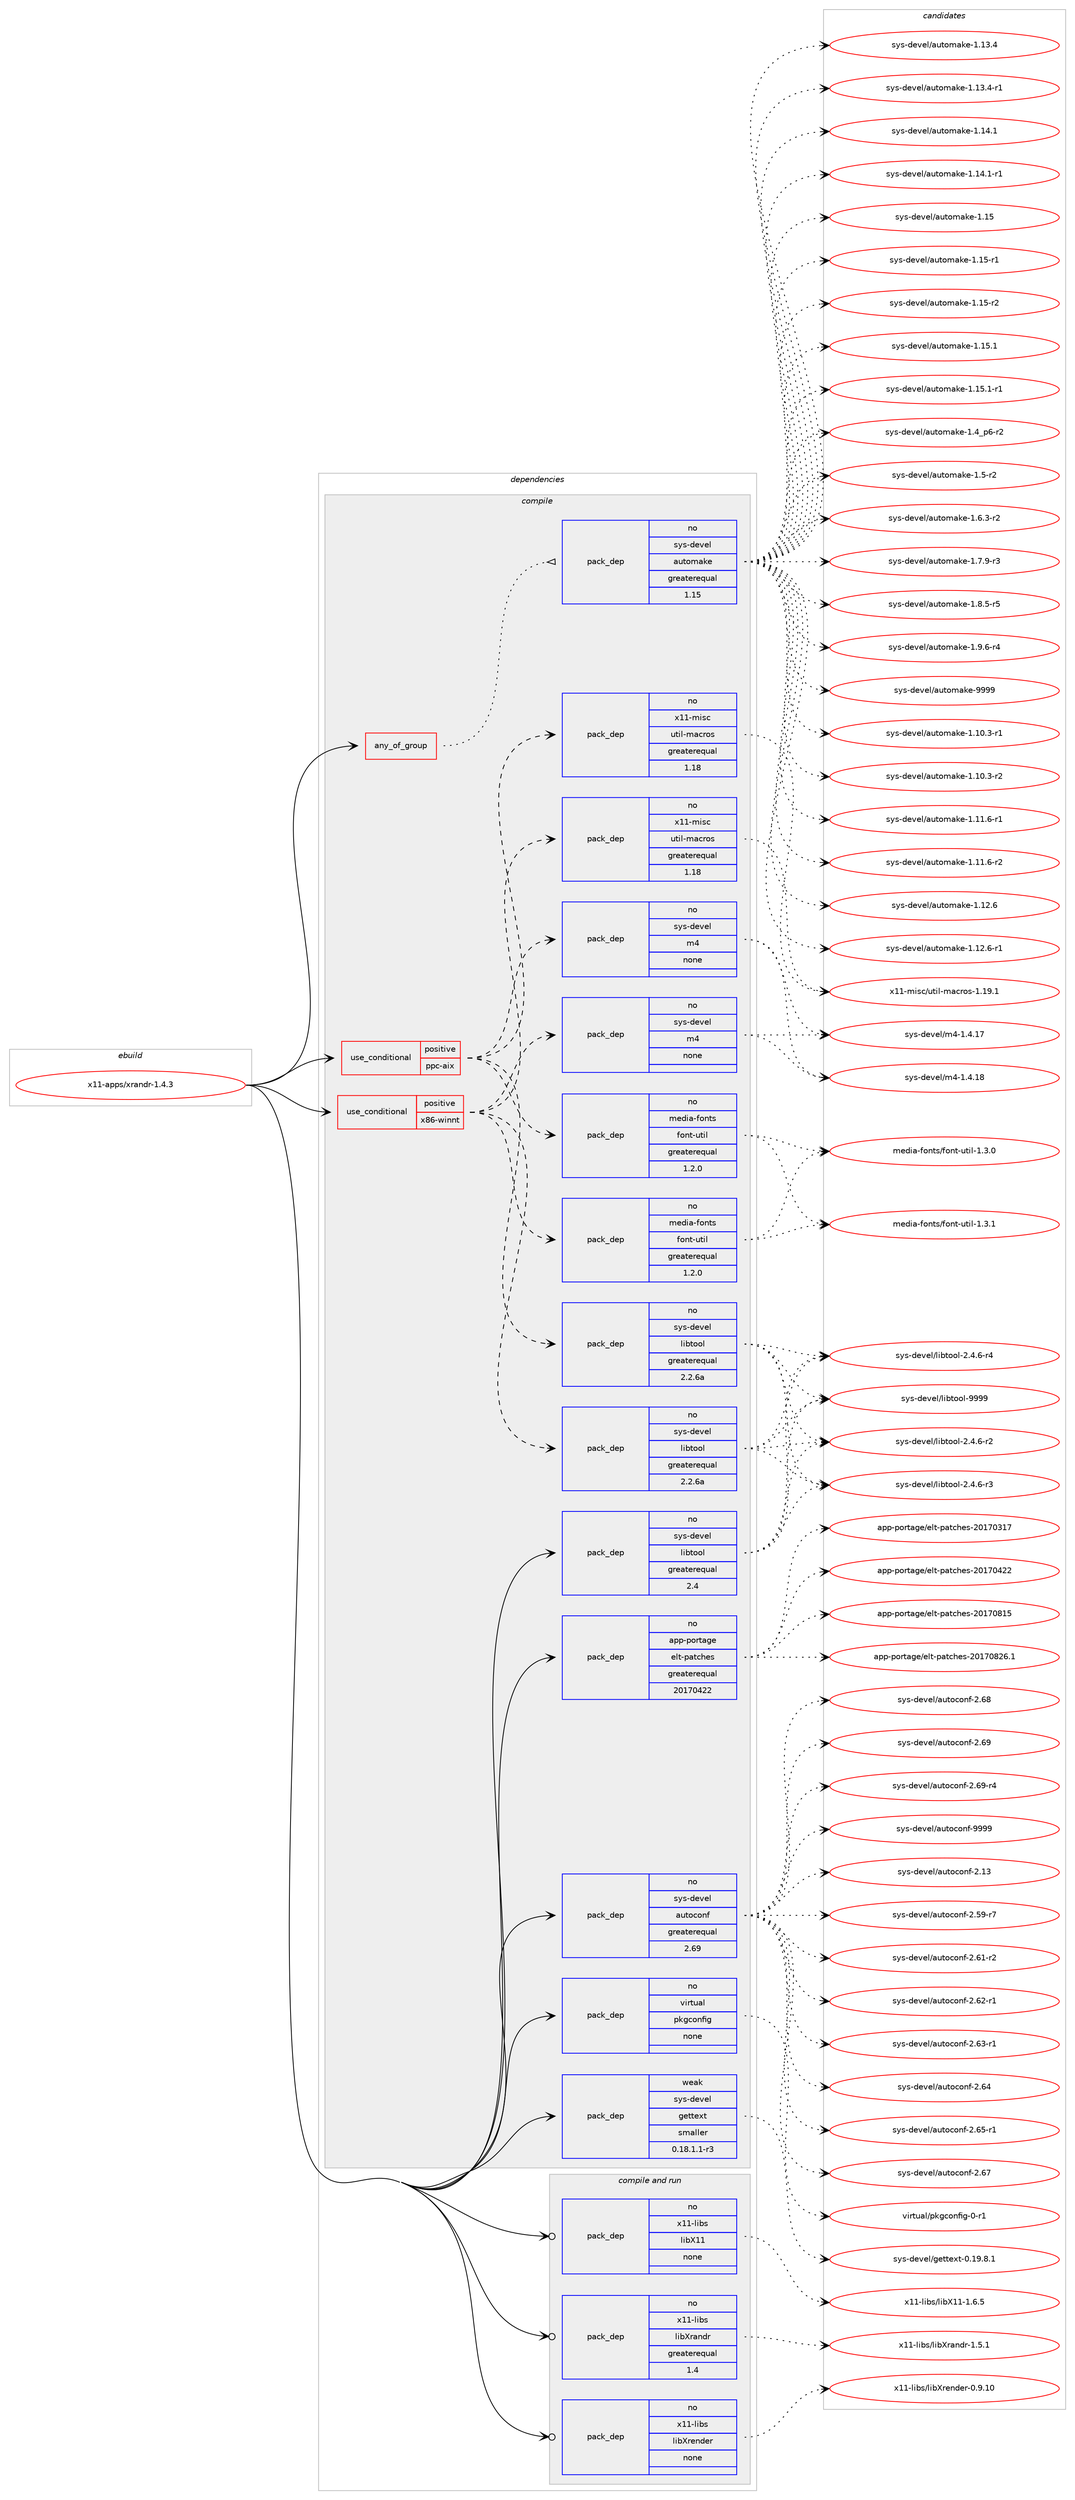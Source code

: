 digraph prolog {

# *************
# Graph options
# *************

newrank=true;
concentrate=true;
compound=true;
graph [rankdir=LR,fontname=Helvetica,fontsize=10,ranksep=1.5];#, ranksep=2.5, nodesep=0.2];
edge  [arrowhead=vee];
node  [fontname=Helvetica,fontsize=10];

# **********
# The ebuild
# **********

subgraph cluster_leftcol {
color=gray;
rank=same;
label=<<i>ebuild</i>>;
id [label="x11-apps/xrandr-1.4.3", color=red, width=4, href="../x11-apps/xrandr-1.4.3.svg"];
}

# ****************
# The dependencies
# ****************

subgraph cluster_midcol {
color=gray;
label=<<i>dependencies</i>>;
subgraph cluster_compile {
fillcolor="#eeeeee";
style=filled;
label=<<i>compile</i>>;
subgraph any9093 {
dependency510968 [label=<<TABLE BORDER="0" CELLBORDER="1" CELLSPACING="0" CELLPADDING="4"><TR><TD CELLPADDING="10">any_of_group</TD></TR></TABLE>>, shape=none, color=red];subgraph pack379936 {
dependency510969 [label=<<TABLE BORDER="0" CELLBORDER="1" CELLSPACING="0" CELLPADDING="4" WIDTH="220"><TR><TD ROWSPAN="6" CELLPADDING="30">pack_dep</TD></TR><TR><TD WIDTH="110">no</TD></TR><TR><TD>sys-devel</TD></TR><TR><TD>automake</TD></TR><TR><TD>greaterequal</TD></TR><TR><TD>1.15</TD></TR></TABLE>>, shape=none, color=blue];
}
dependency510968:e -> dependency510969:w [weight=20,style="dotted",arrowhead="oinv"];
}
id:e -> dependency510968:w [weight=20,style="solid",arrowhead="vee"];
subgraph cond121600 {
dependency510970 [label=<<TABLE BORDER="0" CELLBORDER="1" CELLSPACING="0" CELLPADDING="4"><TR><TD ROWSPAN="3" CELLPADDING="10">use_conditional</TD></TR><TR><TD>positive</TD></TR><TR><TD>ppc-aix</TD></TR></TABLE>>, shape=none, color=red];
subgraph pack379937 {
dependency510971 [label=<<TABLE BORDER="0" CELLBORDER="1" CELLSPACING="0" CELLPADDING="4" WIDTH="220"><TR><TD ROWSPAN="6" CELLPADDING="30">pack_dep</TD></TR><TR><TD WIDTH="110">no</TD></TR><TR><TD>sys-devel</TD></TR><TR><TD>libtool</TD></TR><TR><TD>greaterequal</TD></TR><TR><TD>2.2.6a</TD></TR></TABLE>>, shape=none, color=blue];
}
dependency510970:e -> dependency510971:w [weight=20,style="dashed",arrowhead="vee"];
subgraph pack379938 {
dependency510972 [label=<<TABLE BORDER="0" CELLBORDER="1" CELLSPACING="0" CELLPADDING="4" WIDTH="220"><TR><TD ROWSPAN="6" CELLPADDING="30">pack_dep</TD></TR><TR><TD WIDTH="110">no</TD></TR><TR><TD>sys-devel</TD></TR><TR><TD>m4</TD></TR><TR><TD>none</TD></TR><TR><TD></TD></TR></TABLE>>, shape=none, color=blue];
}
dependency510970:e -> dependency510972:w [weight=20,style="dashed",arrowhead="vee"];
subgraph pack379939 {
dependency510973 [label=<<TABLE BORDER="0" CELLBORDER="1" CELLSPACING="0" CELLPADDING="4" WIDTH="220"><TR><TD ROWSPAN="6" CELLPADDING="30">pack_dep</TD></TR><TR><TD WIDTH="110">no</TD></TR><TR><TD>x11-misc</TD></TR><TR><TD>util-macros</TD></TR><TR><TD>greaterequal</TD></TR><TR><TD>1.18</TD></TR></TABLE>>, shape=none, color=blue];
}
dependency510970:e -> dependency510973:w [weight=20,style="dashed",arrowhead="vee"];
subgraph pack379940 {
dependency510974 [label=<<TABLE BORDER="0" CELLBORDER="1" CELLSPACING="0" CELLPADDING="4" WIDTH="220"><TR><TD ROWSPAN="6" CELLPADDING="30">pack_dep</TD></TR><TR><TD WIDTH="110">no</TD></TR><TR><TD>media-fonts</TD></TR><TR><TD>font-util</TD></TR><TR><TD>greaterequal</TD></TR><TR><TD>1.2.0</TD></TR></TABLE>>, shape=none, color=blue];
}
dependency510970:e -> dependency510974:w [weight=20,style="dashed",arrowhead="vee"];
}
id:e -> dependency510970:w [weight=20,style="solid",arrowhead="vee"];
subgraph cond121601 {
dependency510975 [label=<<TABLE BORDER="0" CELLBORDER="1" CELLSPACING="0" CELLPADDING="4"><TR><TD ROWSPAN="3" CELLPADDING="10">use_conditional</TD></TR><TR><TD>positive</TD></TR><TR><TD>x86-winnt</TD></TR></TABLE>>, shape=none, color=red];
subgraph pack379941 {
dependency510976 [label=<<TABLE BORDER="0" CELLBORDER="1" CELLSPACING="0" CELLPADDING="4" WIDTH="220"><TR><TD ROWSPAN="6" CELLPADDING="30">pack_dep</TD></TR><TR><TD WIDTH="110">no</TD></TR><TR><TD>sys-devel</TD></TR><TR><TD>libtool</TD></TR><TR><TD>greaterequal</TD></TR><TR><TD>2.2.6a</TD></TR></TABLE>>, shape=none, color=blue];
}
dependency510975:e -> dependency510976:w [weight=20,style="dashed",arrowhead="vee"];
subgraph pack379942 {
dependency510977 [label=<<TABLE BORDER="0" CELLBORDER="1" CELLSPACING="0" CELLPADDING="4" WIDTH="220"><TR><TD ROWSPAN="6" CELLPADDING="30">pack_dep</TD></TR><TR><TD WIDTH="110">no</TD></TR><TR><TD>sys-devel</TD></TR><TR><TD>m4</TD></TR><TR><TD>none</TD></TR><TR><TD></TD></TR></TABLE>>, shape=none, color=blue];
}
dependency510975:e -> dependency510977:w [weight=20,style="dashed",arrowhead="vee"];
subgraph pack379943 {
dependency510978 [label=<<TABLE BORDER="0" CELLBORDER="1" CELLSPACING="0" CELLPADDING="4" WIDTH="220"><TR><TD ROWSPAN="6" CELLPADDING="30">pack_dep</TD></TR><TR><TD WIDTH="110">no</TD></TR><TR><TD>x11-misc</TD></TR><TR><TD>util-macros</TD></TR><TR><TD>greaterequal</TD></TR><TR><TD>1.18</TD></TR></TABLE>>, shape=none, color=blue];
}
dependency510975:e -> dependency510978:w [weight=20,style="dashed",arrowhead="vee"];
subgraph pack379944 {
dependency510979 [label=<<TABLE BORDER="0" CELLBORDER="1" CELLSPACING="0" CELLPADDING="4" WIDTH="220"><TR><TD ROWSPAN="6" CELLPADDING="30">pack_dep</TD></TR><TR><TD WIDTH="110">no</TD></TR><TR><TD>media-fonts</TD></TR><TR><TD>font-util</TD></TR><TR><TD>greaterequal</TD></TR><TR><TD>1.2.0</TD></TR></TABLE>>, shape=none, color=blue];
}
dependency510975:e -> dependency510979:w [weight=20,style="dashed",arrowhead="vee"];
}
id:e -> dependency510975:w [weight=20,style="solid",arrowhead="vee"];
subgraph pack379945 {
dependency510980 [label=<<TABLE BORDER="0" CELLBORDER="1" CELLSPACING="0" CELLPADDING="4" WIDTH="220"><TR><TD ROWSPAN="6" CELLPADDING="30">pack_dep</TD></TR><TR><TD WIDTH="110">no</TD></TR><TR><TD>app-portage</TD></TR><TR><TD>elt-patches</TD></TR><TR><TD>greaterequal</TD></TR><TR><TD>20170422</TD></TR></TABLE>>, shape=none, color=blue];
}
id:e -> dependency510980:w [weight=20,style="solid",arrowhead="vee"];
subgraph pack379946 {
dependency510981 [label=<<TABLE BORDER="0" CELLBORDER="1" CELLSPACING="0" CELLPADDING="4" WIDTH="220"><TR><TD ROWSPAN="6" CELLPADDING="30">pack_dep</TD></TR><TR><TD WIDTH="110">no</TD></TR><TR><TD>sys-devel</TD></TR><TR><TD>autoconf</TD></TR><TR><TD>greaterequal</TD></TR><TR><TD>2.69</TD></TR></TABLE>>, shape=none, color=blue];
}
id:e -> dependency510981:w [weight=20,style="solid",arrowhead="vee"];
subgraph pack379947 {
dependency510982 [label=<<TABLE BORDER="0" CELLBORDER="1" CELLSPACING="0" CELLPADDING="4" WIDTH="220"><TR><TD ROWSPAN="6" CELLPADDING="30">pack_dep</TD></TR><TR><TD WIDTH="110">no</TD></TR><TR><TD>sys-devel</TD></TR><TR><TD>libtool</TD></TR><TR><TD>greaterequal</TD></TR><TR><TD>2.4</TD></TR></TABLE>>, shape=none, color=blue];
}
id:e -> dependency510982:w [weight=20,style="solid",arrowhead="vee"];
subgraph pack379948 {
dependency510983 [label=<<TABLE BORDER="0" CELLBORDER="1" CELLSPACING="0" CELLPADDING="4" WIDTH="220"><TR><TD ROWSPAN="6" CELLPADDING="30">pack_dep</TD></TR><TR><TD WIDTH="110">no</TD></TR><TR><TD>virtual</TD></TR><TR><TD>pkgconfig</TD></TR><TR><TD>none</TD></TR><TR><TD></TD></TR></TABLE>>, shape=none, color=blue];
}
id:e -> dependency510983:w [weight=20,style="solid",arrowhead="vee"];
subgraph pack379949 {
dependency510984 [label=<<TABLE BORDER="0" CELLBORDER="1" CELLSPACING="0" CELLPADDING="4" WIDTH="220"><TR><TD ROWSPAN="6" CELLPADDING="30">pack_dep</TD></TR><TR><TD WIDTH="110">weak</TD></TR><TR><TD>sys-devel</TD></TR><TR><TD>gettext</TD></TR><TR><TD>smaller</TD></TR><TR><TD>0.18.1.1-r3</TD></TR></TABLE>>, shape=none, color=blue];
}
id:e -> dependency510984:w [weight=20,style="solid",arrowhead="vee"];
}
subgraph cluster_compileandrun {
fillcolor="#eeeeee";
style=filled;
label=<<i>compile and run</i>>;
subgraph pack379950 {
dependency510985 [label=<<TABLE BORDER="0" CELLBORDER="1" CELLSPACING="0" CELLPADDING="4" WIDTH="220"><TR><TD ROWSPAN="6" CELLPADDING="30">pack_dep</TD></TR><TR><TD WIDTH="110">no</TD></TR><TR><TD>x11-libs</TD></TR><TR><TD>libX11</TD></TR><TR><TD>none</TD></TR><TR><TD></TD></TR></TABLE>>, shape=none, color=blue];
}
id:e -> dependency510985:w [weight=20,style="solid",arrowhead="odotvee"];
subgraph pack379951 {
dependency510986 [label=<<TABLE BORDER="0" CELLBORDER="1" CELLSPACING="0" CELLPADDING="4" WIDTH="220"><TR><TD ROWSPAN="6" CELLPADDING="30">pack_dep</TD></TR><TR><TD WIDTH="110">no</TD></TR><TR><TD>x11-libs</TD></TR><TR><TD>libXrandr</TD></TR><TR><TD>greaterequal</TD></TR><TR><TD>1.4</TD></TR></TABLE>>, shape=none, color=blue];
}
id:e -> dependency510986:w [weight=20,style="solid",arrowhead="odotvee"];
subgraph pack379952 {
dependency510987 [label=<<TABLE BORDER="0" CELLBORDER="1" CELLSPACING="0" CELLPADDING="4" WIDTH="220"><TR><TD ROWSPAN="6" CELLPADDING="30">pack_dep</TD></TR><TR><TD WIDTH="110">no</TD></TR><TR><TD>x11-libs</TD></TR><TR><TD>libXrender</TD></TR><TR><TD>none</TD></TR><TR><TD></TD></TR></TABLE>>, shape=none, color=blue];
}
id:e -> dependency510987:w [weight=20,style="solid",arrowhead="odotvee"];
}
subgraph cluster_run {
fillcolor="#eeeeee";
style=filled;
label=<<i>run</i>>;
}
}

# **************
# The candidates
# **************

subgraph cluster_choices {
rank=same;
color=gray;
label=<<i>candidates</i>>;

subgraph choice379936 {
color=black;
nodesep=1;
choice11512111545100101118101108479711711611110997107101454946494846514511449 [label="sys-devel/automake-1.10.3-r1", color=red, width=4,href="../sys-devel/automake-1.10.3-r1.svg"];
choice11512111545100101118101108479711711611110997107101454946494846514511450 [label="sys-devel/automake-1.10.3-r2", color=red, width=4,href="../sys-devel/automake-1.10.3-r2.svg"];
choice11512111545100101118101108479711711611110997107101454946494946544511449 [label="sys-devel/automake-1.11.6-r1", color=red, width=4,href="../sys-devel/automake-1.11.6-r1.svg"];
choice11512111545100101118101108479711711611110997107101454946494946544511450 [label="sys-devel/automake-1.11.6-r2", color=red, width=4,href="../sys-devel/automake-1.11.6-r2.svg"];
choice1151211154510010111810110847971171161111099710710145494649504654 [label="sys-devel/automake-1.12.6", color=red, width=4,href="../sys-devel/automake-1.12.6.svg"];
choice11512111545100101118101108479711711611110997107101454946495046544511449 [label="sys-devel/automake-1.12.6-r1", color=red, width=4,href="../sys-devel/automake-1.12.6-r1.svg"];
choice1151211154510010111810110847971171161111099710710145494649514652 [label="sys-devel/automake-1.13.4", color=red, width=4,href="../sys-devel/automake-1.13.4.svg"];
choice11512111545100101118101108479711711611110997107101454946495146524511449 [label="sys-devel/automake-1.13.4-r1", color=red, width=4,href="../sys-devel/automake-1.13.4-r1.svg"];
choice1151211154510010111810110847971171161111099710710145494649524649 [label="sys-devel/automake-1.14.1", color=red, width=4,href="../sys-devel/automake-1.14.1.svg"];
choice11512111545100101118101108479711711611110997107101454946495246494511449 [label="sys-devel/automake-1.14.1-r1", color=red, width=4,href="../sys-devel/automake-1.14.1-r1.svg"];
choice115121115451001011181011084797117116111109971071014549464953 [label="sys-devel/automake-1.15", color=red, width=4,href="../sys-devel/automake-1.15.svg"];
choice1151211154510010111810110847971171161111099710710145494649534511449 [label="sys-devel/automake-1.15-r1", color=red, width=4,href="../sys-devel/automake-1.15-r1.svg"];
choice1151211154510010111810110847971171161111099710710145494649534511450 [label="sys-devel/automake-1.15-r2", color=red, width=4,href="../sys-devel/automake-1.15-r2.svg"];
choice1151211154510010111810110847971171161111099710710145494649534649 [label="sys-devel/automake-1.15.1", color=red, width=4,href="../sys-devel/automake-1.15.1.svg"];
choice11512111545100101118101108479711711611110997107101454946495346494511449 [label="sys-devel/automake-1.15.1-r1", color=red, width=4,href="../sys-devel/automake-1.15.1-r1.svg"];
choice115121115451001011181011084797117116111109971071014549465295112544511450 [label="sys-devel/automake-1.4_p6-r2", color=red, width=4,href="../sys-devel/automake-1.4_p6-r2.svg"];
choice11512111545100101118101108479711711611110997107101454946534511450 [label="sys-devel/automake-1.5-r2", color=red, width=4,href="../sys-devel/automake-1.5-r2.svg"];
choice115121115451001011181011084797117116111109971071014549465446514511450 [label="sys-devel/automake-1.6.3-r2", color=red, width=4,href="../sys-devel/automake-1.6.3-r2.svg"];
choice115121115451001011181011084797117116111109971071014549465546574511451 [label="sys-devel/automake-1.7.9-r3", color=red, width=4,href="../sys-devel/automake-1.7.9-r3.svg"];
choice115121115451001011181011084797117116111109971071014549465646534511453 [label="sys-devel/automake-1.8.5-r5", color=red, width=4,href="../sys-devel/automake-1.8.5-r5.svg"];
choice115121115451001011181011084797117116111109971071014549465746544511452 [label="sys-devel/automake-1.9.6-r4", color=red, width=4,href="../sys-devel/automake-1.9.6-r4.svg"];
choice115121115451001011181011084797117116111109971071014557575757 [label="sys-devel/automake-9999", color=red, width=4,href="../sys-devel/automake-9999.svg"];
dependency510969:e -> choice11512111545100101118101108479711711611110997107101454946494846514511449:w [style=dotted,weight="100"];
dependency510969:e -> choice11512111545100101118101108479711711611110997107101454946494846514511450:w [style=dotted,weight="100"];
dependency510969:e -> choice11512111545100101118101108479711711611110997107101454946494946544511449:w [style=dotted,weight="100"];
dependency510969:e -> choice11512111545100101118101108479711711611110997107101454946494946544511450:w [style=dotted,weight="100"];
dependency510969:e -> choice1151211154510010111810110847971171161111099710710145494649504654:w [style=dotted,weight="100"];
dependency510969:e -> choice11512111545100101118101108479711711611110997107101454946495046544511449:w [style=dotted,weight="100"];
dependency510969:e -> choice1151211154510010111810110847971171161111099710710145494649514652:w [style=dotted,weight="100"];
dependency510969:e -> choice11512111545100101118101108479711711611110997107101454946495146524511449:w [style=dotted,weight="100"];
dependency510969:e -> choice1151211154510010111810110847971171161111099710710145494649524649:w [style=dotted,weight="100"];
dependency510969:e -> choice11512111545100101118101108479711711611110997107101454946495246494511449:w [style=dotted,weight="100"];
dependency510969:e -> choice115121115451001011181011084797117116111109971071014549464953:w [style=dotted,weight="100"];
dependency510969:e -> choice1151211154510010111810110847971171161111099710710145494649534511449:w [style=dotted,weight="100"];
dependency510969:e -> choice1151211154510010111810110847971171161111099710710145494649534511450:w [style=dotted,weight="100"];
dependency510969:e -> choice1151211154510010111810110847971171161111099710710145494649534649:w [style=dotted,weight="100"];
dependency510969:e -> choice11512111545100101118101108479711711611110997107101454946495346494511449:w [style=dotted,weight="100"];
dependency510969:e -> choice115121115451001011181011084797117116111109971071014549465295112544511450:w [style=dotted,weight="100"];
dependency510969:e -> choice11512111545100101118101108479711711611110997107101454946534511450:w [style=dotted,weight="100"];
dependency510969:e -> choice115121115451001011181011084797117116111109971071014549465446514511450:w [style=dotted,weight="100"];
dependency510969:e -> choice115121115451001011181011084797117116111109971071014549465546574511451:w [style=dotted,weight="100"];
dependency510969:e -> choice115121115451001011181011084797117116111109971071014549465646534511453:w [style=dotted,weight="100"];
dependency510969:e -> choice115121115451001011181011084797117116111109971071014549465746544511452:w [style=dotted,weight="100"];
dependency510969:e -> choice115121115451001011181011084797117116111109971071014557575757:w [style=dotted,weight="100"];
}
subgraph choice379937 {
color=black;
nodesep=1;
choice1151211154510010111810110847108105981161111111084550465246544511450 [label="sys-devel/libtool-2.4.6-r2", color=red, width=4,href="../sys-devel/libtool-2.4.6-r2.svg"];
choice1151211154510010111810110847108105981161111111084550465246544511451 [label="sys-devel/libtool-2.4.6-r3", color=red, width=4,href="../sys-devel/libtool-2.4.6-r3.svg"];
choice1151211154510010111810110847108105981161111111084550465246544511452 [label="sys-devel/libtool-2.4.6-r4", color=red, width=4,href="../sys-devel/libtool-2.4.6-r4.svg"];
choice1151211154510010111810110847108105981161111111084557575757 [label="sys-devel/libtool-9999", color=red, width=4,href="../sys-devel/libtool-9999.svg"];
dependency510971:e -> choice1151211154510010111810110847108105981161111111084550465246544511450:w [style=dotted,weight="100"];
dependency510971:e -> choice1151211154510010111810110847108105981161111111084550465246544511451:w [style=dotted,weight="100"];
dependency510971:e -> choice1151211154510010111810110847108105981161111111084550465246544511452:w [style=dotted,weight="100"];
dependency510971:e -> choice1151211154510010111810110847108105981161111111084557575757:w [style=dotted,weight="100"];
}
subgraph choice379938 {
color=black;
nodesep=1;
choice11512111545100101118101108471095245494652464955 [label="sys-devel/m4-1.4.17", color=red, width=4,href="../sys-devel/m4-1.4.17.svg"];
choice11512111545100101118101108471095245494652464956 [label="sys-devel/m4-1.4.18", color=red, width=4,href="../sys-devel/m4-1.4.18.svg"];
dependency510972:e -> choice11512111545100101118101108471095245494652464955:w [style=dotted,weight="100"];
dependency510972:e -> choice11512111545100101118101108471095245494652464956:w [style=dotted,weight="100"];
}
subgraph choice379939 {
color=black;
nodesep=1;
choice120494945109105115994711711610510845109979911411111545494649574649 [label="x11-misc/util-macros-1.19.1", color=red, width=4,href="../x11-misc/util-macros-1.19.1.svg"];
dependency510973:e -> choice120494945109105115994711711610510845109979911411111545494649574649:w [style=dotted,weight="100"];
}
subgraph choice379940 {
color=black;
nodesep=1;
choice10910110010597451021111101161154710211111011645117116105108454946514648 [label="media-fonts/font-util-1.3.0", color=red, width=4,href="../media-fonts/font-util-1.3.0.svg"];
choice10910110010597451021111101161154710211111011645117116105108454946514649 [label="media-fonts/font-util-1.3.1", color=red, width=4,href="../media-fonts/font-util-1.3.1.svg"];
dependency510974:e -> choice10910110010597451021111101161154710211111011645117116105108454946514648:w [style=dotted,weight="100"];
dependency510974:e -> choice10910110010597451021111101161154710211111011645117116105108454946514649:w [style=dotted,weight="100"];
}
subgraph choice379941 {
color=black;
nodesep=1;
choice1151211154510010111810110847108105981161111111084550465246544511450 [label="sys-devel/libtool-2.4.6-r2", color=red, width=4,href="../sys-devel/libtool-2.4.6-r2.svg"];
choice1151211154510010111810110847108105981161111111084550465246544511451 [label="sys-devel/libtool-2.4.6-r3", color=red, width=4,href="../sys-devel/libtool-2.4.6-r3.svg"];
choice1151211154510010111810110847108105981161111111084550465246544511452 [label="sys-devel/libtool-2.4.6-r4", color=red, width=4,href="../sys-devel/libtool-2.4.6-r4.svg"];
choice1151211154510010111810110847108105981161111111084557575757 [label="sys-devel/libtool-9999", color=red, width=4,href="../sys-devel/libtool-9999.svg"];
dependency510976:e -> choice1151211154510010111810110847108105981161111111084550465246544511450:w [style=dotted,weight="100"];
dependency510976:e -> choice1151211154510010111810110847108105981161111111084550465246544511451:w [style=dotted,weight="100"];
dependency510976:e -> choice1151211154510010111810110847108105981161111111084550465246544511452:w [style=dotted,weight="100"];
dependency510976:e -> choice1151211154510010111810110847108105981161111111084557575757:w [style=dotted,weight="100"];
}
subgraph choice379942 {
color=black;
nodesep=1;
choice11512111545100101118101108471095245494652464955 [label="sys-devel/m4-1.4.17", color=red, width=4,href="../sys-devel/m4-1.4.17.svg"];
choice11512111545100101118101108471095245494652464956 [label="sys-devel/m4-1.4.18", color=red, width=4,href="../sys-devel/m4-1.4.18.svg"];
dependency510977:e -> choice11512111545100101118101108471095245494652464955:w [style=dotted,weight="100"];
dependency510977:e -> choice11512111545100101118101108471095245494652464956:w [style=dotted,weight="100"];
}
subgraph choice379943 {
color=black;
nodesep=1;
choice120494945109105115994711711610510845109979911411111545494649574649 [label="x11-misc/util-macros-1.19.1", color=red, width=4,href="../x11-misc/util-macros-1.19.1.svg"];
dependency510978:e -> choice120494945109105115994711711610510845109979911411111545494649574649:w [style=dotted,weight="100"];
}
subgraph choice379944 {
color=black;
nodesep=1;
choice10910110010597451021111101161154710211111011645117116105108454946514648 [label="media-fonts/font-util-1.3.0", color=red, width=4,href="../media-fonts/font-util-1.3.0.svg"];
choice10910110010597451021111101161154710211111011645117116105108454946514649 [label="media-fonts/font-util-1.3.1", color=red, width=4,href="../media-fonts/font-util-1.3.1.svg"];
dependency510979:e -> choice10910110010597451021111101161154710211111011645117116105108454946514648:w [style=dotted,weight="100"];
dependency510979:e -> choice10910110010597451021111101161154710211111011645117116105108454946514649:w [style=dotted,weight="100"];
}
subgraph choice379945 {
color=black;
nodesep=1;
choice97112112451121111141169710310147101108116451129711699104101115455048495548514955 [label="app-portage/elt-patches-20170317", color=red, width=4,href="../app-portage/elt-patches-20170317.svg"];
choice97112112451121111141169710310147101108116451129711699104101115455048495548525050 [label="app-portage/elt-patches-20170422", color=red, width=4,href="../app-portage/elt-patches-20170422.svg"];
choice97112112451121111141169710310147101108116451129711699104101115455048495548564953 [label="app-portage/elt-patches-20170815", color=red, width=4,href="../app-portage/elt-patches-20170815.svg"];
choice971121124511211111411697103101471011081164511297116991041011154550484955485650544649 [label="app-portage/elt-patches-20170826.1", color=red, width=4,href="../app-portage/elt-patches-20170826.1.svg"];
dependency510980:e -> choice97112112451121111141169710310147101108116451129711699104101115455048495548514955:w [style=dotted,weight="100"];
dependency510980:e -> choice97112112451121111141169710310147101108116451129711699104101115455048495548525050:w [style=dotted,weight="100"];
dependency510980:e -> choice97112112451121111141169710310147101108116451129711699104101115455048495548564953:w [style=dotted,weight="100"];
dependency510980:e -> choice971121124511211111411697103101471011081164511297116991041011154550484955485650544649:w [style=dotted,weight="100"];
}
subgraph choice379946 {
color=black;
nodesep=1;
choice115121115451001011181011084797117116111991111101024550464951 [label="sys-devel/autoconf-2.13", color=red, width=4,href="../sys-devel/autoconf-2.13.svg"];
choice1151211154510010111810110847971171161119911111010245504653574511455 [label="sys-devel/autoconf-2.59-r7", color=red, width=4,href="../sys-devel/autoconf-2.59-r7.svg"];
choice1151211154510010111810110847971171161119911111010245504654494511450 [label="sys-devel/autoconf-2.61-r2", color=red, width=4,href="../sys-devel/autoconf-2.61-r2.svg"];
choice1151211154510010111810110847971171161119911111010245504654504511449 [label="sys-devel/autoconf-2.62-r1", color=red, width=4,href="../sys-devel/autoconf-2.62-r1.svg"];
choice1151211154510010111810110847971171161119911111010245504654514511449 [label="sys-devel/autoconf-2.63-r1", color=red, width=4,href="../sys-devel/autoconf-2.63-r1.svg"];
choice115121115451001011181011084797117116111991111101024550465452 [label="sys-devel/autoconf-2.64", color=red, width=4,href="../sys-devel/autoconf-2.64.svg"];
choice1151211154510010111810110847971171161119911111010245504654534511449 [label="sys-devel/autoconf-2.65-r1", color=red, width=4,href="../sys-devel/autoconf-2.65-r1.svg"];
choice115121115451001011181011084797117116111991111101024550465455 [label="sys-devel/autoconf-2.67", color=red, width=4,href="../sys-devel/autoconf-2.67.svg"];
choice115121115451001011181011084797117116111991111101024550465456 [label="sys-devel/autoconf-2.68", color=red, width=4,href="../sys-devel/autoconf-2.68.svg"];
choice115121115451001011181011084797117116111991111101024550465457 [label="sys-devel/autoconf-2.69", color=red, width=4,href="../sys-devel/autoconf-2.69.svg"];
choice1151211154510010111810110847971171161119911111010245504654574511452 [label="sys-devel/autoconf-2.69-r4", color=red, width=4,href="../sys-devel/autoconf-2.69-r4.svg"];
choice115121115451001011181011084797117116111991111101024557575757 [label="sys-devel/autoconf-9999", color=red, width=4,href="../sys-devel/autoconf-9999.svg"];
dependency510981:e -> choice115121115451001011181011084797117116111991111101024550464951:w [style=dotted,weight="100"];
dependency510981:e -> choice1151211154510010111810110847971171161119911111010245504653574511455:w [style=dotted,weight="100"];
dependency510981:e -> choice1151211154510010111810110847971171161119911111010245504654494511450:w [style=dotted,weight="100"];
dependency510981:e -> choice1151211154510010111810110847971171161119911111010245504654504511449:w [style=dotted,weight="100"];
dependency510981:e -> choice1151211154510010111810110847971171161119911111010245504654514511449:w [style=dotted,weight="100"];
dependency510981:e -> choice115121115451001011181011084797117116111991111101024550465452:w [style=dotted,weight="100"];
dependency510981:e -> choice1151211154510010111810110847971171161119911111010245504654534511449:w [style=dotted,weight="100"];
dependency510981:e -> choice115121115451001011181011084797117116111991111101024550465455:w [style=dotted,weight="100"];
dependency510981:e -> choice115121115451001011181011084797117116111991111101024550465456:w [style=dotted,weight="100"];
dependency510981:e -> choice115121115451001011181011084797117116111991111101024550465457:w [style=dotted,weight="100"];
dependency510981:e -> choice1151211154510010111810110847971171161119911111010245504654574511452:w [style=dotted,weight="100"];
dependency510981:e -> choice115121115451001011181011084797117116111991111101024557575757:w [style=dotted,weight="100"];
}
subgraph choice379947 {
color=black;
nodesep=1;
choice1151211154510010111810110847108105981161111111084550465246544511450 [label="sys-devel/libtool-2.4.6-r2", color=red, width=4,href="../sys-devel/libtool-2.4.6-r2.svg"];
choice1151211154510010111810110847108105981161111111084550465246544511451 [label="sys-devel/libtool-2.4.6-r3", color=red, width=4,href="../sys-devel/libtool-2.4.6-r3.svg"];
choice1151211154510010111810110847108105981161111111084550465246544511452 [label="sys-devel/libtool-2.4.6-r4", color=red, width=4,href="../sys-devel/libtool-2.4.6-r4.svg"];
choice1151211154510010111810110847108105981161111111084557575757 [label="sys-devel/libtool-9999", color=red, width=4,href="../sys-devel/libtool-9999.svg"];
dependency510982:e -> choice1151211154510010111810110847108105981161111111084550465246544511450:w [style=dotted,weight="100"];
dependency510982:e -> choice1151211154510010111810110847108105981161111111084550465246544511451:w [style=dotted,weight="100"];
dependency510982:e -> choice1151211154510010111810110847108105981161111111084550465246544511452:w [style=dotted,weight="100"];
dependency510982:e -> choice1151211154510010111810110847108105981161111111084557575757:w [style=dotted,weight="100"];
}
subgraph choice379948 {
color=black;
nodesep=1;
choice11810511411611797108471121071039911111010210510345484511449 [label="virtual/pkgconfig-0-r1", color=red, width=4,href="../virtual/pkgconfig-0-r1.svg"];
dependency510983:e -> choice11810511411611797108471121071039911111010210510345484511449:w [style=dotted,weight="100"];
}
subgraph choice379949 {
color=black;
nodesep=1;
choice1151211154510010111810110847103101116116101120116454846495746564649 [label="sys-devel/gettext-0.19.8.1", color=red, width=4,href="../sys-devel/gettext-0.19.8.1.svg"];
dependency510984:e -> choice1151211154510010111810110847103101116116101120116454846495746564649:w [style=dotted,weight="100"];
}
subgraph choice379950 {
color=black;
nodesep=1;
choice120494945108105981154710810598884949454946544653 [label="x11-libs/libX11-1.6.5", color=red, width=4,href="../x11-libs/libX11-1.6.5.svg"];
dependency510985:e -> choice120494945108105981154710810598884949454946544653:w [style=dotted,weight="100"];
}
subgraph choice379951 {
color=black;
nodesep=1;
choice1204949451081059811547108105988811497110100114454946534649 [label="x11-libs/libXrandr-1.5.1", color=red, width=4,href="../x11-libs/libXrandr-1.5.1.svg"];
dependency510986:e -> choice1204949451081059811547108105988811497110100114454946534649:w [style=dotted,weight="100"];
}
subgraph choice379952 {
color=black;
nodesep=1;
choice1204949451081059811547108105988811410111010010111445484657464948 [label="x11-libs/libXrender-0.9.10", color=red, width=4,href="../x11-libs/libXrender-0.9.10.svg"];
dependency510987:e -> choice1204949451081059811547108105988811410111010010111445484657464948:w [style=dotted,weight="100"];
}
}

}
